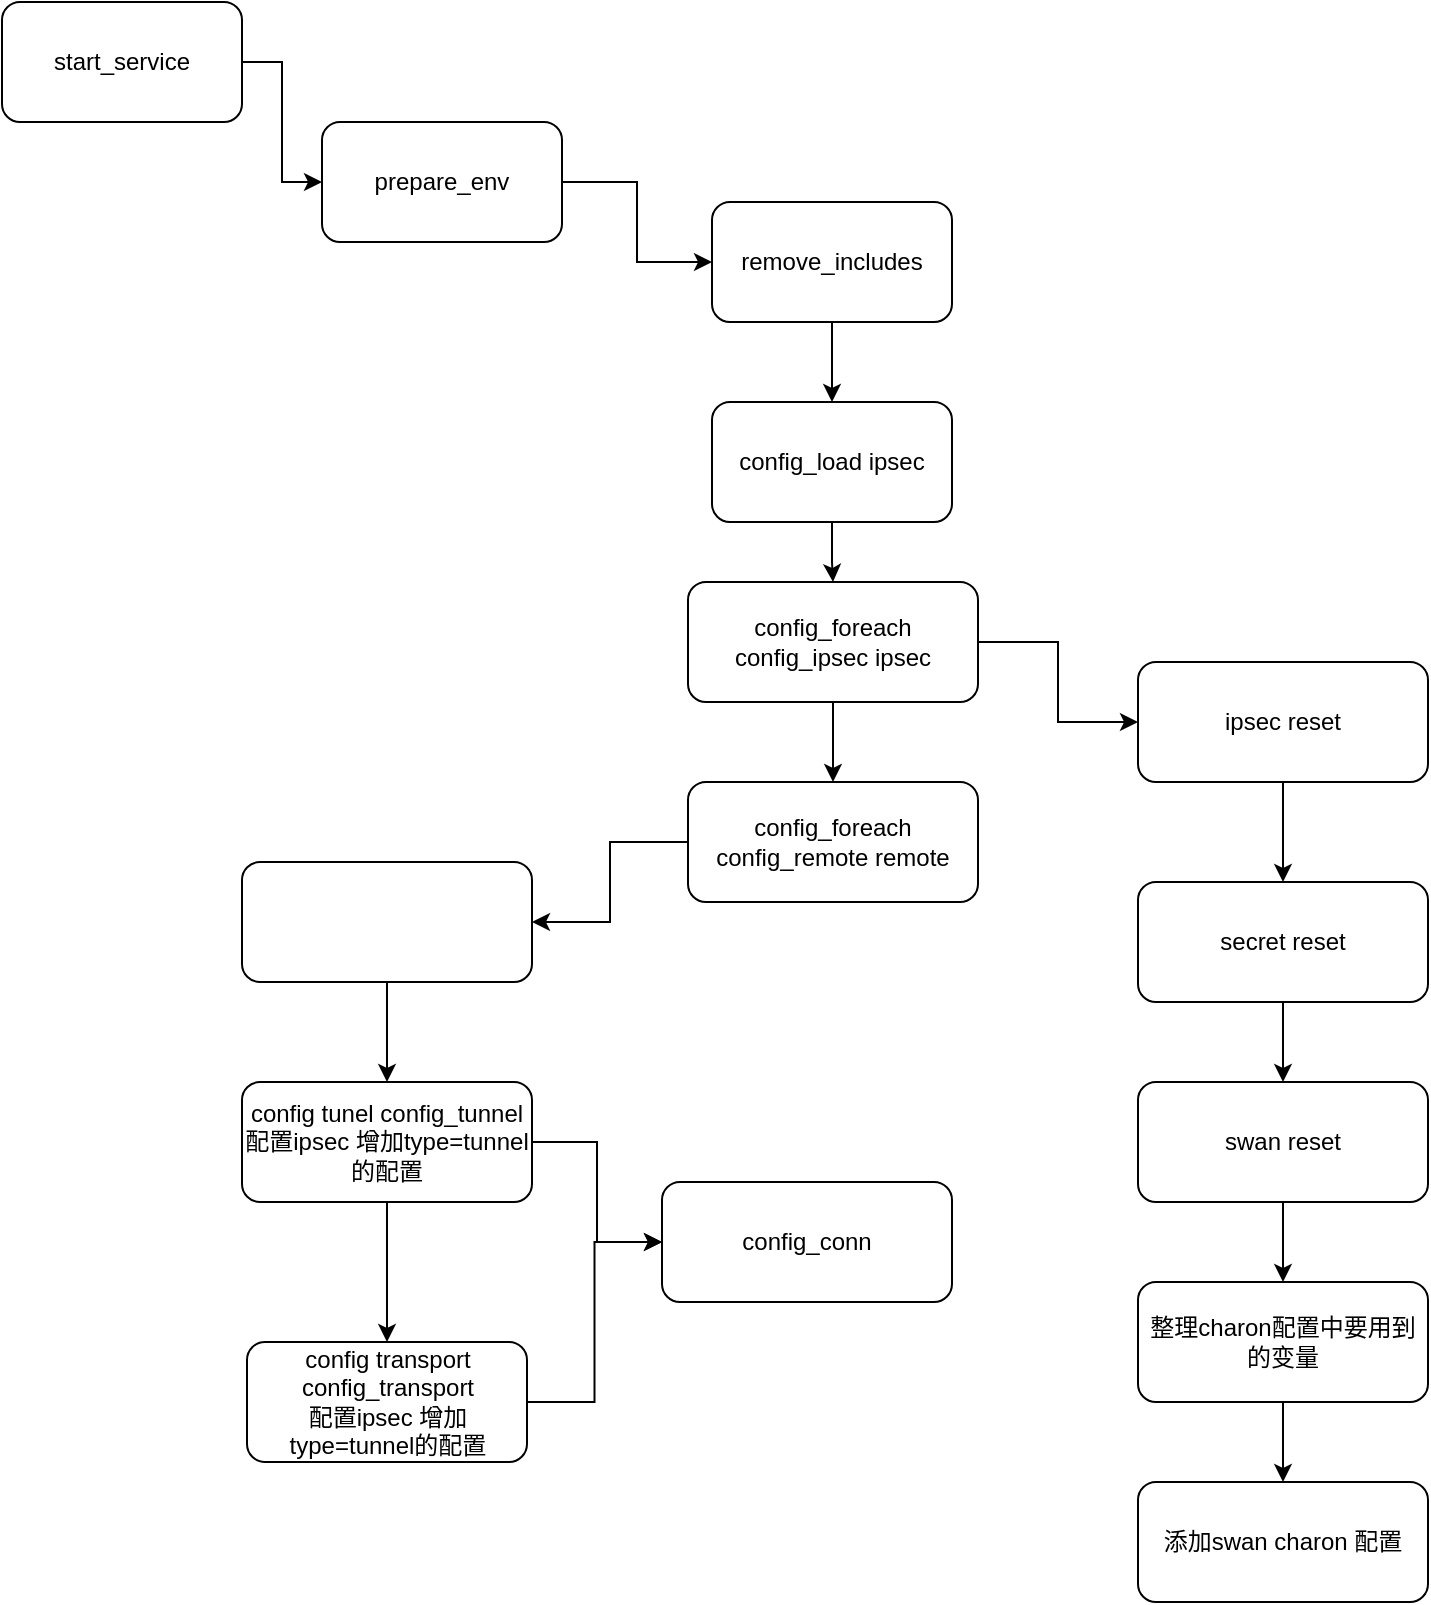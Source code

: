 <mxfile version="13.0.8" type="github"><diagram id="jfIKUOMucHThYhZ9-ChO" name="Page-1"><mxGraphModel dx="1117" dy="734" grid="1" gridSize="10" guides="1" tooltips="1" connect="1" arrows="1" fold="1" page="1" pageScale="1" pageWidth="850" pageHeight="1100" math="0" shadow="0"><root><mxCell id="0"/><mxCell id="1" parent="0"/><mxCell id="dbWGskyBxdCOK8xmYNpS-3" value="" style="edgeStyle=orthogonalEdgeStyle;rounded=0;orthogonalLoop=1;jettySize=auto;html=1;" edge="1" parent="1" source="dbWGskyBxdCOK8xmYNpS-1" target="dbWGskyBxdCOK8xmYNpS-2"><mxGeometry relative="1" as="geometry"/></mxCell><mxCell id="dbWGskyBxdCOK8xmYNpS-1" value="start_service" style="rounded=1;whiteSpace=wrap;html=1;" vertex="1" parent="1"><mxGeometry x="10" y="10" width="120" height="60" as="geometry"/></mxCell><mxCell id="dbWGskyBxdCOK8xmYNpS-5" value="" style="edgeStyle=orthogonalEdgeStyle;rounded=0;orthogonalLoop=1;jettySize=auto;html=1;" edge="1" parent="1" source="dbWGskyBxdCOK8xmYNpS-2" target="dbWGskyBxdCOK8xmYNpS-4"><mxGeometry relative="1" as="geometry"/></mxCell><mxCell id="dbWGskyBxdCOK8xmYNpS-2" value="prepare_env" style="rounded=1;whiteSpace=wrap;html=1;" vertex="1" parent="1"><mxGeometry x="170" y="70" width="120" height="60" as="geometry"/></mxCell><mxCell id="dbWGskyBxdCOK8xmYNpS-7" value="" style="edgeStyle=orthogonalEdgeStyle;rounded=0;orthogonalLoop=1;jettySize=auto;html=1;" edge="1" parent="1" source="dbWGskyBxdCOK8xmYNpS-4" target="dbWGskyBxdCOK8xmYNpS-6"><mxGeometry relative="1" as="geometry"/></mxCell><mxCell id="dbWGskyBxdCOK8xmYNpS-4" value="remove_includes" style="rounded=1;whiteSpace=wrap;html=1;" vertex="1" parent="1"><mxGeometry x="365" y="110" width="120" height="60" as="geometry"/></mxCell><mxCell id="dbWGskyBxdCOK8xmYNpS-9" value="" style="edgeStyle=orthogonalEdgeStyle;rounded=0;orthogonalLoop=1;jettySize=auto;html=1;" edge="1" parent="1" source="dbWGskyBxdCOK8xmYNpS-6" target="dbWGskyBxdCOK8xmYNpS-8"><mxGeometry relative="1" as="geometry"/></mxCell><mxCell id="dbWGskyBxdCOK8xmYNpS-6" value="config_load ipsec" style="rounded=1;whiteSpace=wrap;html=1;" vertex="1" parent="1"><mxGeometry x="365" y="210" width="120" height="60" as="geometry"/></mxCell><mxCell id="dbWGskyBxdCOK8xmYNpS-11" value="" style="edgeStyle=orthogonalEdgeStyle;rounded=0;orthogonalLoop=1;jettySize=auto;html=1;" edge="1" parent="1" source="dbWGskyBxdCOK8xmYNpS-8" target="dbWGskyBxdCOK8xmYNpS-10"><mxGeometry relative="1" as="geometry"/></mxCell><mxCell id="dbWGskyBxdCOK8xmYNpS-13" value="" style="edgeStyle=orthogonalEdgeStyle;rounded=0;orthogonalLoop=1;jettySize=auto;html=1;" edge="1" parent="1" source="dbWGskyBxdCOK8xmYNpS-8" target="dbWGskyBxdCOK8xmYNpS-12"><mxGeometry relative="1" as="geometry"/></mxCell><mxCell id="dbWGskyBxdCOK8xmYNpS-8" value="config_foreach config_ipsec ipsec" style="rounded=1;whiteSpace=wrap;html=1;" vertex="1" parent="1"><mxGeometry x="353" y="300" width="145" height="60" as="geometry"/></mxCell><mxCell id="dbWGskyBxdCOK8xmYNpS-15" value="" style="edgeStyle=orthogonalEdgeStyle;rounded=0;orthogonalLoop=1;jettySize=auto;html=1;" edge="1" parent="1" source="dbWGskyBxdCOK8xmYNpS-12" target="dbWGskyBxdCOK8xmYNpS-14"><mxGeometry relative="1" as="geometry"/></mxCell><mxCell id="dbWGskyBxdCOK8xmYNpS-12" value="ipsec reset" style="rounded=1;whiteSpace=wrap;html=1;" vertex="1" parent="1"><mxGeometry x="578" y="340" width="145" height="60" as="geometry"/></mxCell><mxCell id="dbWGskyBxdCOK8xmYNpS-17" value="" style="edgeStyle=orthogonalEdgeStyle;rounded=0;orthogonalLoop=1;jettySize=auto;html=1;" edge="1" parent="1" source="dbWGskyBxdCOK8xmYNpS-14" target="dbWGskyBxdCOK8xmYNpS-16"><mxGeometry relative="1" as="geometry"/></mxCell><mxCell id="dbWGskyBxdCOK8xmYNpS-14" value="secret reset" style="rounded=1;whiteSpace=wrap;html=1;" vertex="1" parent="1"><mxGeometry x="578" y="450" width="145" height="60" as="geometry"/></mxCell><mxCell id="dbWGskyBxdCOK8xmYNpS-31" value="" style="edgeStyle=orthogonalEdgeStyle;rounded=0;orthogonalLoop=1;jettySize=auto;html=1;" edge="1" parent="1" source="dbWGskyBxdCOK8xmYNpS-16" target="dbWGskyBxdCOK8xmYNpS-30"><mxGeometry relative="1" as="geometry"/></mxCell><mxCell id="dbWGskyBxdCOK8xmYNpS-16" value="swan reset" style="rounded=1;whiteSpace=wrap;html=1;" vertex="1" parent="1"><mxGeometry x="578" y="550" width="145" height="60" as="geometry"/></mxCell><mxCell id="dbWGskyBxdCOK8xmYNpS-33" value="" style="edgeStyle=orthogonalEdgeStyle;rounded=0;orthogonalLoop=1;jettySize=auto;html=1;" edge="1" parent="1" source="dbWGskyBxdCOK8xmYNpS-30" target="dbWGskyBxdCOK8xmYNpS-32"><mxGeometry relative="1" as="geometry"/></mxCell><mxCell id="dbWGskyBxdCOK8xmYNpS-30" value="整理charon配置中要用到的变量" style="rounded=1;whiteSpace=wrap;html=1;" vertex="1" parent="1"><mxGeometry x="578" y="650" width="145" height="60" as="geometry"/></mxCell><mxCell id="dbWGskyBxdCOK8xmYNpS-32" value="添加swan charon 配置" style="rounded=1;whiteSpace=wrap;html=1;" vertex="1" parent="1"><mxGeometry x="578" y="750" width="145" height="60" as="geometry"/></mxCell><mxCell id="dbWGskyBxdCOK8xmYNpS-19" value="" style="edgeStyle=orthogonalEdgeStyle;rounded=0;orthogonalLoop=1;jettySize=auto;html=1;" edge="1" parent="1" source="dbWGskyBxdCOK8xmYNpS-10" target="dbWGskyBxdCOK8xmYNpS-18"><mxGeometry relative="1" as="geometry"/></mxCell><mxCell id="dbWGskyBxdCOK8xmYNpS-10" value="config_foreach config_remote remote" style="rounded=1;whiteSpace=wrap;html=1;" vertex="1" parent="1"><mxGeometry x="353" y="400" width="145" height="60" as="geometry"/></mxCell><mxCell id="dbWGskyBxdCOK8xmYNpS-21" value="" style="edgeStyle=orthogonalEdgeStyle;rounded=0;orthogonalLoop=1;jettySize=auto;html=1;" edge="1" parent="1" source="dbWGskyBxdCOK8xmYNpS-18" target="dbWGskyBxdCOK8xmYNpS-20"><mxGeometry relative="1" as="geometry"/></mxCell><mxCell id="dbWGskyBxdCOK8xmYNpS-18" value="" style="rounded=1;whiteSpace=wrap;html=1;" vertex="1" parent="1"><mxGeometry x="130" y="440" width="145" height="60" as="geometry"/></mxCell><mxCell id="dbWGskyBxdCOK8xmYNpS-23" value="" style="edgeStyle=orthogonalEdgeStyle;rounded=0;orthogonalLoop=1;jettySize=auto;html=1;" edge="1" parent="1" source="dbWGskyBxdCOK8xmYNpS-20" target="dbWGskyBxdCOK8xmYNpS-22"><mxGeometry relative="1" as="geometry"/></mxCell><mxCell id="dbWGskyBxdCOK8xmYNpS-25" value="" style="edgeStyle=orthogonalEdgeStyle;rounded=0;orthogonalLoop=1;jettySize=auto;html=1;" edge="1" parent="1" source="dbWGskyBxdCOK8xmYNpS-20" target="dbWGskyBxdCOK8xmYNpS-24"><mxGeometry relative="1" as="geometry"/></mxCell><mxCell id="dbWGskyBxdCOK8xmYNpS-20" value="config tunel config_tunnel&lt;br&gt;配置ipsec 增加type=tunnel的配置" style="rounded=1;whiteSpace=wrap;html=1;" vertex="1" parent="1"><mxGeometry x="130" y="550" width="145" height="60" as="geometry"/></mxCell><mxCell id="dbWGskyBxdCOK8xmYNpS-24" value="config_conn" style="rounded=1;whiteSpace=wrap;html=1;" vertex="1" parent="1"><mxGeometry x="340" y="600" width="145" height="60" as="geometry"/></mxCell><mxCell id="dbWGskyBxdCOK8xmYNpS-28" style="edgeStyle=orthogonalEdgeStyle;rounded=0;orthogonalLoop=1;jettySize=auto;html=1;entryX=0;entryY=0.5;entryDx=0;entryDy=0;" edge="1" parent="1" source="dbWGskyBxdCOK8xmYNpS-22" target="dbWGskyBxdCOK8xmYNpS-24"><mxGeometry relative="1" as="geometry"/></mxCell><mxCell id="dbWGskyBxdCOK8xmYNpS-22" value="config transport config_transport&lt;br&gt;配置ipsec 增加type=tunnel的配置" style="rounded=1;whiteSpace=wrap;html=1;" vertex="1" parent="1"><mxGeometry x="132.5" y="680" width="140" height="60" as="geometry"/></mxCell></root></mxGraphModel></diagram></mxfile>